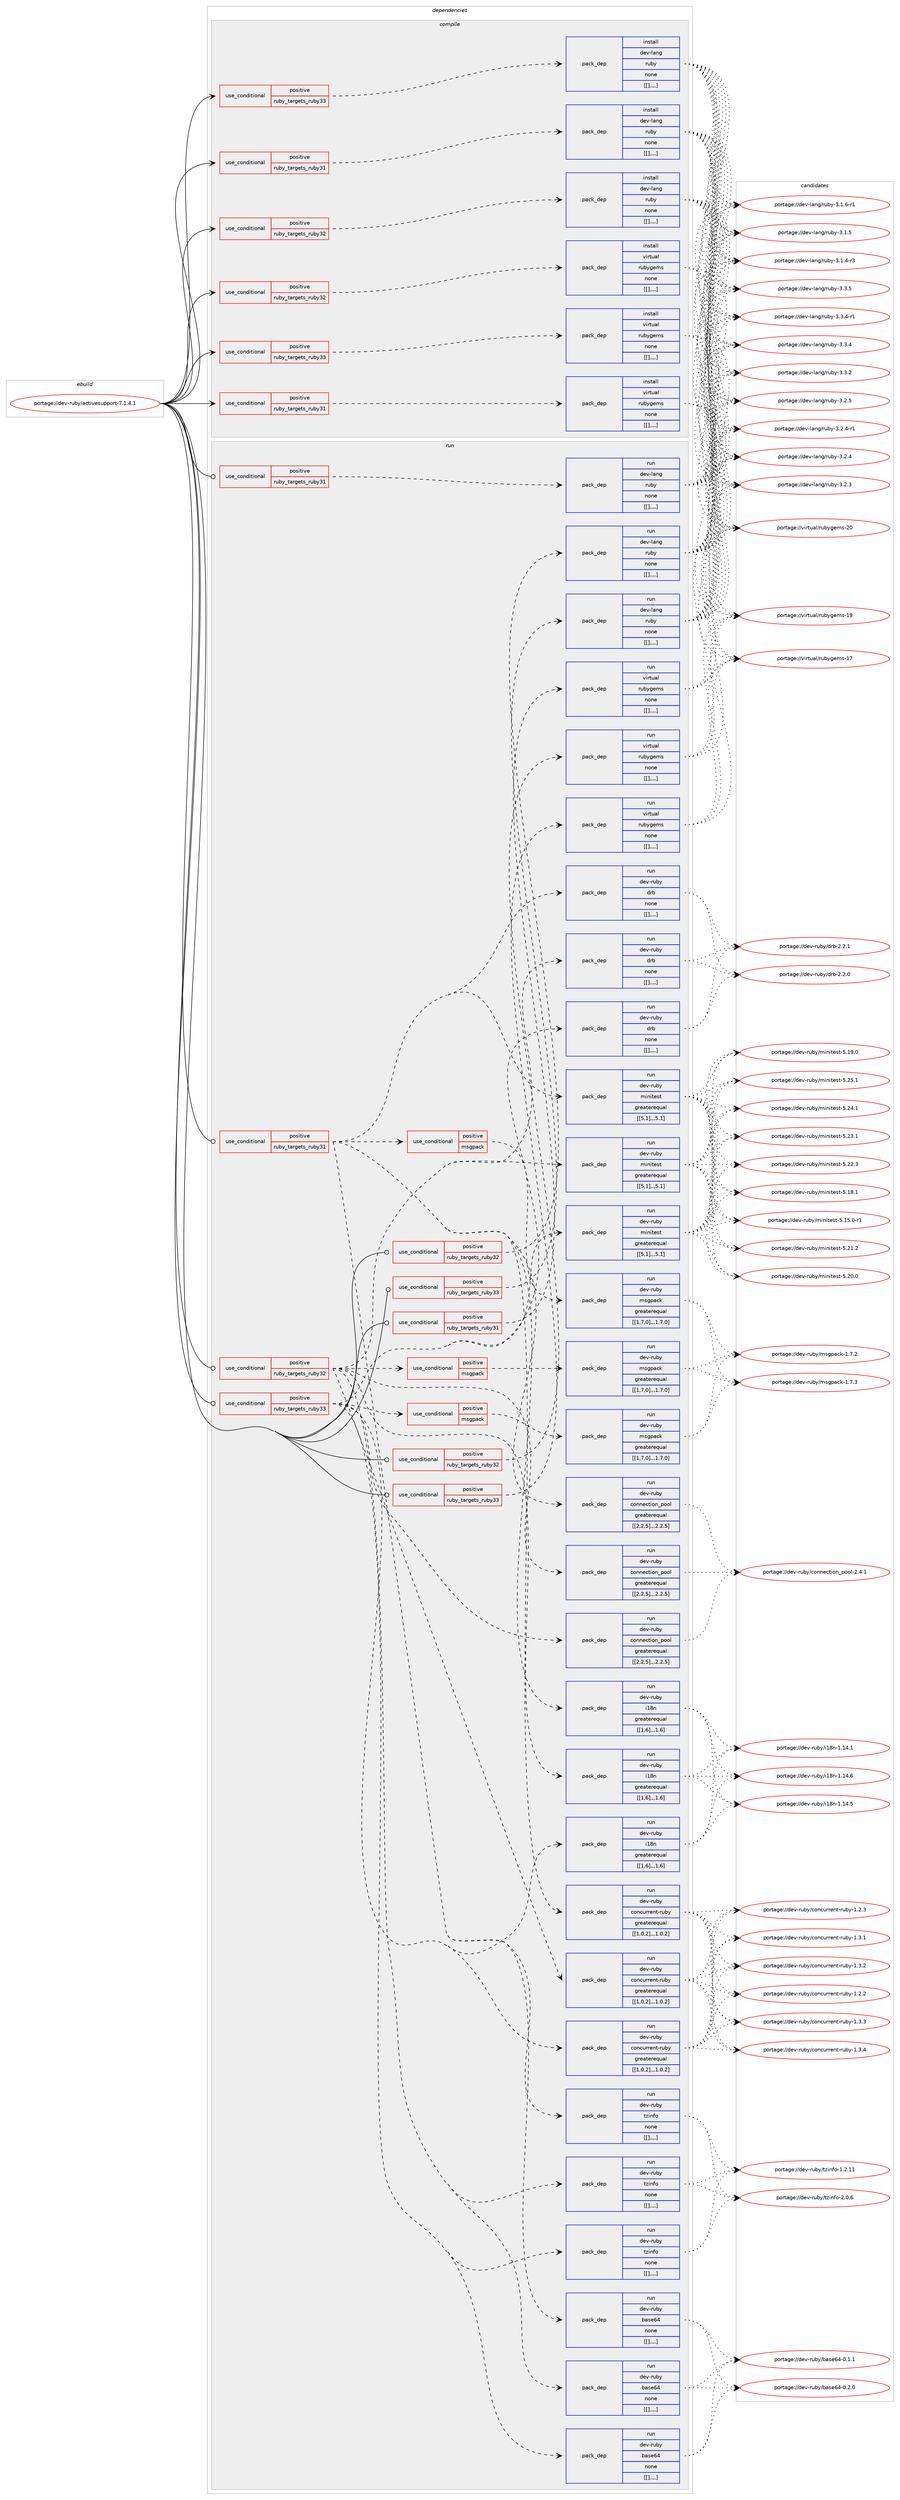 digraph prolog {

# *************
# Graph options
# *************

newrank=true;
concentrate=true;
compound=true;
graph [rankdir=LR,fontname=Helvetica,fontsize=10,ranksep=1.5];#, ranksep=2.5, nodesep=0.2];
edge  [arrowhead=vee];
node  [fontname=Helvetica,fontsize=10];

# **********
# The ebuild
# **********

subgraph cluster_leftcol {
color=gray;
label=<<i>ebuild</i>>;
id [label="portage://dev-ruby/activesupport-7.1.4.1", color=red, width=4, href="../dev-ruby/activesupport-7.1.4.1.svg"];
}

# ****************
# The dependencies
# ****************

subgraph cluster_midcol {
color=gray;
label=<<i>dependencies</i>>;
subgraph cluster_compile {
fillcolor="#eeeeee";
style=filled;
label=<<i>compile</i>>;
subgraph cond47562 {
dependency184792 [label=<<TABLE BORDER="0" CELLBORDER="1" CELLSPACING="0" CELLPADDING="4"><TR><TD ROWSPAN="3" CELLPADDING="10">use_conditional</TD></TR><TR><TD>positive</TD></TR><TR><TD>ruby_targets_ruby31</TD></TR></TABLE>>, shape=none, color=red];
subgraph pack135878 {
dependency184854 [label=<<TABLE BORDER="0" CELLBORDER="1" CELLSPACING="0" CELLPADDING="4" WIDTH="220"><TR><TD ROWSPAN="6" CELLPADDING="30">pack_dep</TD></TR><TR><TD WIDTH="110">install</TD></TR><TR><TD>dev-lang</TD></TR><TR><TD>ruby</TD></TR><TR><TD>none</TD></TR><TR><TD>[[],,,,]</TD></TR></TABLE>>, shape=none, color=blue];
}
dependency184792:e -> dependency184854:w [weight=20,style="dashed",arrowhead="vee"];
}
id:e -> dependency184792:w [weight=20,style="solid",arrowhead="vee"];
subgraph cond47614 {
dependency184914 [label=<<TABLE BORDER="0" CELLBORDER="1" CELLSPACING="0" CELLPADDING="4"><TR><TD ROWSPAN="3" CELLPADDING="10">use_conditional</TD></TR><TR><TD>positive</TD></TR><TR><TD>ruby_targets_ruby31</TD></TR></TABLE>>, shape=none, color=red];
subgraph pack135938 {
dependency184917 [label=<<TABLE BORDER="0" CELLBORDER="1" CELLSPACING="0" CELLPADDING="4" WIDTH="220"><TR><TD ROWSPAN="6" CELLPADDING="30">pack_dep</TD></TR><TR><TD WIDTH="110">install</TD></TR><TR><TD>virtual</TD></TR><TR><TD>rubygems</TD></TR><TR><TD>none</TD></TR><TR><TD>[[],,,,]</TD></TR></TABLE>>, shape=none, color=blue];
}
dependency184914:e -> dependency184917:w [weight=20,style="dashed",arrowhead="vee"];
}
id:e -> dependency184914:w [weight=20,style="solid",arrowhead="vee"];
subgraph cond47640 {
dependency184986 [label=<<TABLE BORDER="0" CELLBORDER="1" CELLSPACING="0" CELLPADDING="4"><TR><TD ROWSPAN="3" CELLPADDING="10">use_conditional</TD></TR><TR><TD>positive</TD></TR><TR><TD>ruby_targets_ruby32</TD></TR></TABLE>>, shape=none, color=red];
subgraph pack135996 {
dependency185021 [label=<<TABLE BORDER="0" CELLBORDER="1" CELLSPACING="0" CELLPADDING="4" WIDTH="220"><TR><TD ROWSPAN="6" CELLPADDING="30">pack_dep</TD></TR><TR><TD WIDTH="110">install</TD></TR><TR><TD>dev-lang</TD></TR><TR><TD>ruby</TD></TR><TR><TD>none</TD></TR><TR><TD>[[],,,,]</TD></TR></TABLE>>, shape=none, color=blue];
}
dependency184986:e -> dependency185021:w [weight=20,style="dashed",arrowhead="vee"];
}
id:e -> dependency184986:w [weight=20,style="solid",arrowhead="vee"];
subgraph cond47667 {
dependency185028 [label=<<TABLE BORDER="0" CELLBORDER="1" CELLSPACING="0" CELLPADDING="4"><TR><TD ROWSPAN="3" CELLPADDING="10">use_conditional</TD></TR><TR><TD>positive</TD></TR><TR><TD>ruby_targets_ruby32</TD></TR></TABLE>>, shape=none, color=red];
subgraph pack136029 {
dependency185094 [label=<<TABLE BORDER="0" CELLBORDER="1" CELLSPACING="0" CELLPADDING="4" WIDTH="220"><TR><TD ROWSPAN="6" CELLPADDING="30">pack_dep</TD></TR><TR><TD WIDTH="110">install</TD></TR><TR><TD>virtual</TD></TR><TR><TD>rubygems</TD></TR><TR><TD>none</TD></TR><TR><TD>[[],,,,]</TD></TR></TABLE>>, shape=none, color=blue];
}
dependency185028:e -> dependency185094:w [weight=20,style="dashed",arrowhead="vee"];
}
id:e -> dependency185028:w [weight=20,style="solid",arrowhead="vee"];
subgraph cond47707 {
dependency185187 [label=<<TABLE BORDER="0" CELLBORDER="1" CELLSPACING="0" CELLPADDING="4"><TR><TD ROWSPAN="3" CELLPADDING="10">use_conditional</TD></TR><TR><TD>positive</TD></TR><TR><TD>ruby_targets_ruby33</TD></TR></TABLE>>, shape=none, color=red];
subgraph pack136113 {
dependency185242 [label=<<TABLE BORDER="0" CELLBORDER="1" CELLSPACING="0" CELLPADDING="4" WIDTH="220"><TR><TD ROWSPAN="6" CELLPADDING="30">pack_dep</TD></TR><TR><TD WIDTH="110">install</TD></TR><TR><TD>dev-lang</TD></TR><TR><TD>ruby</TD></TR><TR><TD>none</TD></TR><TR><TD>[[],,,,]</TD></TR></TABLE>>, shape=none, color=blue];
}
dependency185187:e -> dependency185242:w [weight=20,style="dashed",arrowhead="vee"];
}
id:e -> dependency185187:w [weight=20,style="solid",arrowhead="vee"];
subgraph cond47780 {
dependency185323 [label=<<TABLE BORDER="0" CELLBORDER="1" CELLSPACING="0" CELLPADDING="4"><TR><TD ROWSPAN="3" CELLPADDING="10">use_conditional</TD></TR><TR><TD>positive</TD></TR><TR><TD>ruby_targets_ruby33</TD></TR></TABLE>>, shape=none, color=red];
subgraph pack136175 {
dependency185347 [label=<<TABLE BORDER="0" CELLBORDER="1" CELLSPACING="0" CELLPADDING="4" WIDTH="220"><TR><TD ROWSPAN="6" CELLPADDING="30">pack_dep</TD></TR><TR><TD WIDTH="110">install</TD></TR><TR><TD>virtual</TD></TR><TR><TD>rubygems</TD></TR><TR><TD>none</TD></TR><TR><TD>[[],,,,]</TD></TR></TABLE>>, shape=none, color=blue];
}
dependency185323:e -> dependency185347:w [weight=20,style="dashed",arrowhead="vee"];
}
id:e -> dependency185323:w [weight=20,style="solid",arrowhead="vee"];
}
subgraph cluster_compileandrun {
fillcolor="#eeeeee";
style=filled;
label=<<i>compile and run</i>>;
}
subgraph cluster_run {
fillcolor="#eeeeee";
style=filled;
label=<<i>run</i>>;
subgraph cond47809 {
dependency185379 [label=<<TABLE BORDER="0" CELLBORDER="1" CELLSPACING="0" CELLPADDING="4"><TR><TD ROWSPAN="3" CELLPADDING="10">use_conditional</TD></TR><TR><TD>positive</TD></TR><TR><TD>ruby_targets_ruby31</TD></TR></TABLE>>, shape=none, color=red];
subgraph pack136231 {
dependency185400 [label=<<TABLE BORDER="0" CELLBORDER="1" CELLSPACING="0" CELLPADDING="4" WIDTH="220"><TR><TD ROWSPAN="6" CELLPADDING="30">pack_dep</TD></TR><TR><TD WIDTH="110">run</TD></TR><TR><TD>dev-lang</TD></TR><TR><TD>ruby</TD></TR><TR><TD>none</TD></TR><TR><TD>[[],,,,]</TD></TR></TABLE>>, shape=none, color=blue];
}
dependency185379:e -> dependency185400:w [weight=20,style="dashed",arrowhead="vee"];
}
id:e -> dependency185379:w [weight=20,style="solid",arrowhead="odot"];
subgraph cond47818 {
dependency185471 [label=<<TABLE BORDER="0" CELLBORDER="1" CELLSPACING="0" CELLPADDING="4"><TR><TD ROWSPAN="3" CELLPADDING="10">use_conditional</TD></TR><TR><TD>positive</TD></TR><TR><TD>ruby_targets_ruby31</TD></TR></TABLE>>, shape=none, color=red];
subgraph pack136294 {
dependency185517 [label=<<TABLE BORDER="0" CELLBORDER="1" CELLSPACING="0" CELLPADDING="4" WIDTH="220"><TR><TD ROWSPAN="6" CELLPADDING="30">pack_dep</TD></TR><TR><TD WIDTH="110">run</TD></TR><TR><TD>dev-ruby</TD></TR><TR><TD>base64</TD></TR><TR><TD>none</TD></TR><TR><TD>[[],,,,]</TD></TR></TABLE>>, shape=none, color=blue];
}
dependency185471:e -> dependency185517:w [weight=20,style="dashed",arrowhead="vee"];
subgraph pack136306 {
dependency185525 [label=<<TABLE BORDER="0" CELLBORDER="1" CELLSPACING="0" CELLPADDING="4" WIDTH="220"><TR><TD ROWSPAN="6" CELLPADDING="30">pack_dep</TD></TR><TR><TD WIDTH="110">run</TD></TR><TR><TD>dev-ruby</TD></TR><TR><TD>concurrent-ruby</TD></TR><TR><TD>greaterequal</TD></TR><TR><TD>[[1,0,2],,,1.0.2]</TD></TR></TABLE>>, shape=none, color=blue];
}
dependency185471:e -> dependency185525:w [weight=20,style="dashed",arrowhead="vee"];
subgraph pack136321 {
dependency185554 [label=<<TABLE BORDER="0" CELLBORDER="1" CELLSPACING="0" CELLPADDING="4" WIDTH="220"><TR><TD ROWSPAN="6" CELLPADDING="30">pack_dep</TD></TR><TR><TD WIDTH="110">run</TD></TR><TR><TD>dev-ruby</TD></TR><TR><TD>connection_pool</TD></TR><TR><TD>greaterequal</TD></TR><TR><TD>[[2,2,5],,,2.2.5]</TD></TR></TABLE>>, shape=none, color=blue];
}
dependency185471:e -> dependency185554:w [weight=20,style="dashed",arrowhead="vee"];
subgraph pack136356 {
dependency185671 [label=<<TABLE BORDER="0" CELLBORDER="1" CELLSPACING="0" CELLPADDING="4" WIDTH="220"><TR><TD ROWSPAN="6" CELLPADDING="30">pack_dep</TD></TR><TR><TD WIDTH="110">run</TD></TR><TR><TD>dev-ruby</TD></TR><TR><TD>drb</TD></TR><TR><TD>none</TD></TR><TR><TD>[[],,,,]</TD></TR></TABLE>>, shape=none, color=blue];
}
dependency185471:e -> dependency185671:w [weight=20,style="dashed",arrowhead="vee"];
subgraph pack136398 {
dependency185704 [label=<<TABLE BORDER="0" CELLBORDER="1" CELLSPACING="0" CELLPADDING="4" WIDTH="220"><TR><TD ROWSPAN="6" CELLPADDING="30">pack_dep</TD></TR><TR><TD WIDTH="110">run</TD></TR><TR><TD>dev-ruby</TD></TR><TR><TD>i18n</TD></TR><TR><TD>greaterequal</TD></TR><TR><TD>[[1,6],,,1.6]</TD></TR></TABLE>>, shape=none, color=blue];
}
dependency185471:e -> dependency185704:w [weight=20,style="dashed",arrowhead="vee"];
subgraph pack136416 {
dependency185706 [label=<<TABLE BORDER="0" CELLBORDER="1" CELLSPACING="0" CELLPADDING="4" WIDTH="220"><TR><TD ROWSPAN="6" CELLPADDING="30">pack_dep</TD></TR><TR><TD WIDTH="110">run</TD></TR><TR><TD>dev-ruby</TD></TR><TR><TD>minitest</TD></TR><TR><TD>greaterequal</TD></TR><TR><TD>[[5,1],,,5.1]</TD></TR></TABLE>>, shape=none, color=blue];
}
dependency185471:e -> dependency185706:w [weight=20,style="dashed",arrowhead="vee"];
subgraph pack136495 {
dependency185859 [label=<<TABLE BORDER="0" CELLBORDER="1" CELLSPACING="0" CELLPADDING="4" WIDTH="220"><TR><TD ROWSPAN="6" CELLPADDING="30">pack_dep</TD></TR><TR><TD WIDTH="110">run</TD></TR><TR><TD>dev-ruby</TD></TR><TR><TD>tzinfo</TD></TR><TR><TD>none</TD></TR><TR><TD>[[],,,,]</TD></TR></TABLE>>, shape=none, color=blue];
}
dependency185471:e -> dependency185859:w [weight=20,style="dashed",arrowhead="vee"];
subgraph cond47987 {
dependency185880 [label=<<TABLE BORDER="0" CELLBORDER="1" CELLSPACING="0" CELLPADDING="4"><TR><TD ROWSPAN="3" CELLPADDING="10">use_conditional</TD></TR><TR><TD>positive</TD></TR><TR><TD>msgpack</TD></TR></TABLE>>, shape=none, color=red];
subgraph pack136539 {
dependency185926 [label=<<TABLE BORDER="0" CELLBORDER="1" CELLSPACING="0" CELLPADDING="4" WIDTH="220"><TR><TD ROWSPAN="6" CELLPADDING="30">pack_dep</TD></TR><TR><TD WIDTH="110">run</TD></TR><TR><TD>dev-ruby</TD></TR><TR><TD>msgpack</TD></TR><TR><TD>greaterequal</TD></TR><TR><TD>[[1,7,0],,,1.7.0]</TD></TR></TABLE>>, shape=none, color=blue];
}
dependency185880:e -> dependency185926:w [weight=20,style="dashed",arrowhead="vee"];
}
dependency185471:e -> dependency185880:w [weight=20,style="dashed",arrowhead="vee"];
}
id:e -> dependency185471:w [weight=20,style="solid",arrowhead="odot"];
subgraph cond48015 {
dependency186002 [label=<<TABLE BORDER="0" CELLBORDER="1" CELLSPACING="0" CELLPADDING="4"><TR><TD ROWSPAN="3" CELLPADDING="10">use_conditional</TD></TR><TR><TD>positive</TD></TR><TR><TD>ruby_targets_ruby31</TD></TR></TABLE>>, shape=none, color=red];
subgraph pack136653 {
dependency186105 [label=<<TABLE BORDER="0" CELLBORDER="1" CELLSPACING="0" CELLPADDING="4" WIDTH="220"><TR><TD ROWSPAN="6" CELLPADDING="30">pack_dep</TD></TR><TR><TD WIDTH="110">run</TD></TR><TR><TD>virtual</TD></TR><TR><TD>rubygems</TD></TR><TR><TD>none</TD></TR><TR><TD>[[],,,,]</TD></TR></TABLE>>, shape=none, color=blue];
}
dependency186002:e -> dependency186105:w [weight=20,style="dashed",arrowhead="vee"];
}
id:e -> dependency186002:w [weight=20,style="solid",arrowhead="odot"];
subgraph cond48086 {
dependency186206 [label=<<TABLE BORDER="0" CELLBORDER="1" CELLSPACING="0" CELLPADDING="4"><TR><TD ROWSPAN="3" CELLPADDING="10">use_conditional</TD></TR><TR><TD>positive</TD></TR><TR><TD>ruby_targets_ruby32</TD></TR></TABLE>>, shape=none, color=red];
subgraph pack136760 {
dependency186276 [label=<<TABLE BORDER="0" CELLBORDER="1" CELLSPACING="0" CELLPADDING="4" WIDTH="220"><TR><TD ROWSPAN="6" CELLPADDING="30">pack_dep</TD></TR><TR><TD WIDTH="110">run</TD></TR><TR><TD>dev-lang</TD></TR><TR><TD>ruby</TD></TR><TR><TD>none</TD></TR><TR><TD>[[],,,,]</TD></TR></TABLE>>, shape=none, color=blue];
}
dependency186206:e -> dependency186276:w [weight=20,style="dashed",arrowhead="vee"];
}
id:e -> dependency186206:w [weight=20,style="solid",arrowhead="odot"];
subgraph cond48145 {
dependency186340 [label=<<TABLE BORDER="0" CELLBORDER="1" CELLSPACING="0" CELLPADDING="4"><TR><TD ROWSPAN="3" CELLPADDING="10">use_conditional</TD></TR><TR><TD>positive</TD></TR><TR><TD>ruby_targets_ruby32</TD></TR></TABLE>>, shape=none, color=red];
subgraph pack136811 {
dependency186345 [label=<<TABLE BORDER="0" CELLBORDER="1" CELLSPACING="0" CELLPADDING="4" WIDTH="220"><TR><TD ROWSPAN="6" CELLPADDING="30">pack_dep</TD></TR><TR><TD WIDTH="110">run</TD></TR><TR><TD>dev-ruby</TD></TR><TR><TD>base64</TD></TR><TR><TD>none</TD></TR><TR><TD>[[],,,,]</TD></TR></TABLE>>, shape=none, color=blue];
}
dependency186340:e -> dependency186345:w [weight=20,style="dashed",arrowhead="vee"];
subgraph pack136815 {
dependency186363 [label=<<TABLE BORDER="0" CELLBORDER="1" CELLSPACING="0" CELLPADDING="4" WIDTH="220"><TR><TD ROWSPAN="6" CELLPADDING="30">pack_dep</TD></TR><TR><TD WIDTH="110">run</TD></TR><TR><TD>dev-ruby</TD></TR><TR><TD>concurrent-ruby</TD></TR><TR><TD>greaterequal</TD></TR><TR><TD>[[1,0,2],,,1.0.2]</TD></TR></TABLE>>, shape=none, color=blue];
}
dependency186340:e -> dependency186363:w [weight=20,style="dashed",arrowhead="vee"];
subgraph pack136846 {
dependency186395 [label=<<TABLE BORDER="0" CELLBORDER="1" CELLSPACING="0" CELLPADDING="4" WIDTH="220"><TR><TD ROWSPAN="6" CELLPADDING="30">pack_dep</TD></TR><TR><TD WIDTH="110">run</TD></TR><TR><TD>dev-ruby</TD></TR><TR><TD>connection_pool</TD></TR><TR><TD>greaterequal</TD></TR><TR><TD>[[2,2,5],,,2.2.5]</TD></TR></TABLE>>, shape=none, color=blue];
}
dependency186340:e -> dependency186395:w [weight=20,style="dashed",arrowhead="vee"];
subgraph pack136847 {
dependency186422 [label=<<TABLE BORDER="0" CELLBORDER="1" CELLSPACING="0" CELLPADDING="4" WIDTH="220"><TR><TD ROWSPAN="6" CELLPADDING="30">pack_dep</TD></TR><TR><TD WIDTH="110">run</TD></TR><TR><TD>dev-ruby</TD></TR><TR><TD>drb</TD></TR><TR><TD>none</TD></TR><TR><TD>[[],,,,]</TD></TR></TABLE>>, shape=none, color=blue];
}
dependency186340:e -> dependency186422:w [weight=20,style="dashed",arrowhead="vee"];
subgraph pack136870 {
dependency186449 [label=<<TABLE BORDER="0" CELLBORDER="1" CELLSPACING="0" CELLPADDING="4" WIDTH="220"><TR><TD ROWSPAN="6" CELLPADDING="30">pack_dep</TD></TR><TR><TD WIDTH="110">run</TD></TR><TR><TD>dev-ruby</TD></TR><TR><TD>i18n</TD></TR><TR><TD>greaterequal</TD></TR><TR><TD>[[1,6],,,1.6]</TD></TR></TABLE>>, shape=none, color=blue];
}
dependency186340:e -> dependency186449:w [weight=20,style="dashed",arrowhead="vee"];
subgraph pack136884 {
dependency186507 [label=<<TABLE BORDER="0" CELLBORDER="1" CELLSPACING="0" CELLPADDING="4" WIDTH="220"><TR><TD ROWSPAN="6" CELLPADDING="30">pack_dep</TD></TR><TR><TD WIDTH="110">run</TD></TR><TR><TD>dev-ruby</TD></TR><TR><TD>minitest</TD></TR><TR><TD>greaterequal</TD></TR><TR><TD>[[5,1],,,5.1]</TD></TR></TABLE>>, shape=none, color=blue];
}
dependency186340:e -> dependency186507:w [weight=20,style="dashed",arrowhead="vee"];
subgraph pack136961 {
dependency186621 [label=<<TABLE BORDER="0" CELLBORDER="1" CELLSPACING="0" CELLPADDING="4" WIDTH="220"><TR><TD ROWSPAN="6" CELLPADDING="30">pack_dep</TD></TR><TR><TD WIDTH="110">run</TD></TR><TR><TD>dev-ruby</TD></TR><TR><TD>tzinfo</TD></TR><TR><TD>none</TD></TR><TR><TD>[[],,,,]</TD></TR></TABLE>>, shape=none, color=blue];
}
dependency186340:e -> dependency186621:w [weight=20,style="dashed",arrowhead="vee"];
subgraph cond48272 {
dependency186639 [label=<<TABLE BORDER="0" CELLBORDER="1" CELLSPACING="0" CELLPADDING="4"><TR><TD ROWSPAN="3" CELLPADDING="10">use_conditional</TD></TR><TR><TD>positive</TD></TR><TR><TD>msgpack</TD></TR></TABLE>>, shape=none, color=red];
subgraph pack136988 {
dependency186655 [label=<<TABLE BORDER="0" CELLBORDER="1" CELLSPACING="0" CELLPADDING="4" WIDTH="220"><TR><TD ROWSPAN="6" CELLPADDING="30">pack_dep</TD></TR><TR><TD WIDTH="110">run</TD></TR><TR><TD>dev-ruby</TD></TR><TR><TD>msgpack</TD></TR><TR><TD>greaterequal</TD></TR><TR><TD>[[1,7,0],,,1.7.0]</TD></TR></TABLE>>, shape=none, color=blue];
}
dependency186639:e -> dependency186655:w [weight=20,style="dashed",arrowhead="vee"];
}
dependency186340:e -> dependency186639:w [weight=20,style="dashed",arrowhead="vee"];
}
id:e -> dependency186340:w [weight=20,style="solid",arrowhead="odot"];
subgraph cond48285 {
dependency186743 [label=<<TABLE BORDER="0" CELLBORDER="1" CELLSPACING="0" CELLPADDING="4"><TR><TD ROWSPAN="3" CELLPADDING="10">use_conditional</TD></TR><TR><TD>positive</TD></TR><TR><TD>ruby_targets_ruby32</TD></TR></TABLE>>, shape=none, color=red];
subgraph pack137078 {
dependency186806 [label=<<TABLE BORDER="0" CELLBORDER="1" CELLSPACING="0" CELLPADDING="4" WIDTH="220"><TR><TD ROWSPAN="6" CELLPADDING="30">pack_dep</TD></TR><TR><TD WIDTH="110">run</TD></TR><TR><TD>virtual</TD></TR><TR><TD>rubygems</TD></TR><TR><TD>none</TD></TR><TR><TD>[[],,,,]</TD></TR></TABLE>>, shape=none, color=blue];
}
dependency186743:e -> dependency186806:w [weight=20,style="dashed",arrowhead="vee"];
}
id:e -> dependency186743:w [weight=20,style="solid",arrowhead="odot"];
subgraph cond48369 {
dependency186844 [label=<<TABLE BORDER="0" CELLBORDER="1" CELLSPACING="0" CELLPADDING="4"><TR><TD ROWSPAN="3" CELLPADDING="10">use_conditional</TD></TR><TR><TD>positive</TD></TR><TR><TD>ruby_targets_ruby33</TD></TR></TABLE>>, shape=none, color=red];
subgraph pack137116 {
dependency186861 [label=<<TABLE BORDER="0" CELLBORDER="1" CELLSPACING="0" CELLPADDING="4" WIDTH="220"><TR><TD ROWSPAN="6" CELLPADDING="30">pack_dep</TD></TR><TR><TD WIDTH="110">run</TD></TR><TR><TD>dev-lang</TD></TR><TR><TD>ruby</TD></TR><TR><TD>none</TD></TR><TR><TD>[[],,,,]</TD></TR></TABLE>>, shape=none, color=blue];
}
dependency186844:e -> dependency186861:w [weight=20,style="dashed",arrowhead="vee"];
}
id:e -> dependency186844:w [weight=20,style="solid",arrowhead="odot"];
subgraph cond48393 {
dependency186923 [label=<<TABLE BORDER="0" CELLBORDER="1" CELLSPACING="0" CELLPADDING="4"><TR><TD ROWSPAN="3" CELLPADDING="10">use_conditional</TD></TR><TR><TD>positive</TD></TR><TR><TD>ruby_targets_ruby33</TD></TR></TABLE>>, shape=none, color=red];
subgraph pack137174 {
dependency187010 [label=<<TABLE BORDER="0" CELLBORDER="1" CELLSPACING="0" CELLPADDING="4" WIDTH="220"><TR><TD ROWSPAN="6" CELLPADDING="30">pack_dep</TD></TR><TR><TD WIDTH="110">run</TD></TR><TR><TD>dev-ruby</TD></TR><TR><TD>base64</TD></TR><TR><TD>none</TD></TR><TR><TD>[[],,,,]</TD></TR></TABLE>>, shape=none, color=blue];
}
dependency186923:e -> dependency187010:w [weight=20,style="dashed",arrowhead="vee"];
subgraph pack137198 {
dependency187027 [label=<<TABLE BORDER="0" CELLBORDER="1" CELLSPACING="0" CELLPADDING="4" WIDTH="220"><TR><TD ROWSPAN="6" CELLPADDING="30">pack_dep</TD></TR><TR><TD WIDTH="110">run</TD></TR><TR><TD>dev-ruby</TD></TR><TR><TD>concurrent-ruby</TD></TR><TR><TD>greaterequal</TD></TR><TR><TD>[[1,0,2],,,1.0.2]</TD></TR></TABLE>>, shape=none, color=blue];
}
dependency186923:e -> dependency187027:w [weight=20,style="dashed",arrowhead="vee"];
subgraph pack137208 {
dependency187090 [label=<<TABLE BORDER="0" CELLBORDER="1" CELLSPACING="0" CELLPADDING="4" WIDTH="220"><TR><TD ROWSPAN="6" CELLPADDING="30">pack_dep</TD></TR><TR><TD WIDTH="110">run</TD></TR><TR><TD>dev-ruby</TD></TR><TR><TD>connection_pool</TD></TR><TR><TD>greaterequal</TD></TR><TR><TD>[[2,2,5],,,2.2.5]</TD></TR></TABLE>>, shape=none, color=blue];
}
dependency186923:e -> dependency187090:w [weight=20,style="dashed",arrowhead="vee"];
subgraph pack137246 {
dependency187132 [label=<<TABLE BORDER="0" CELLBORDER="1" CELLSPACING="0" CELLPADDING="4" WIDTH="220"><TR><TD ROWSPAN="6" CELLPADDING="30">pack_dep</TD></TR><TR><TD WIDTH="110">run</TD></TR><TR><TD>dev-ruby</TD></TR><TR><TD>drb</TD></TR><TR><TD>none</TD></TR><TR><TD>[[],,,,]</TD></TR></TABLE>>, shape=none, color=blue];
}
dependency186923:e -> dependency187132:w [weight=20,style="dashed",arrowhead="vee"];
subgraph pack137265 {
dependency187151 [label=<<TABLE BORDER="0" CELLBORDER="1" CELLSPACING="0" CELLPADDING="4" WIDTH="220"><TR><TD ROWSPAN="6" CELLPADDING="30">pack_dep</TD></TR><TR><TD WIDTH="110">run</TD></TR><TR><TD>dev-ruby</TD></TR><TR><TD>i18n</TD></TR><TR><TD>greaterequal</TD></TR><TR><TD>[[1,6],,,1.6]</TD></TR></TABLE>>, shape=none, color=blue];
}
dependency186923:e -> dependency187151:w [weight=20,style="dashed",arrowhead="vee"];
subgraph pack137287 {
dependency187168 [label=<<TABLE BORDER="0" CELLBORDER="1" CELLSPACING="0" CELLPADDING="4" WIDTH="220"><TR><TD ROWSPAN="6" CELLPADDING="30">pack_dep</TD></TR><TR><TD WIDTH="110">run</TD></TR><TR><TD>dev-ruby</TD></TR><TR><TD>minitest</TD></TR><TR><TD>greaterequal</TD></TR><TR><TD>[[5,1],,,5.1]</TD></TR></TABLE>>, shape=none, color=blue];
}
dependency186923:e -> dependency187168:w [weight=20,style="dashed",arrowhead="vee"];
subgraph pack137300 {
dependency187190 [label=<<TABLE BORDER="0" CELLBORDER="1" CELLSPACING="0" CELLPADDING="4" WIDTH="220"><TR><TD ROWSPAN="6" CELLPADDING="30">pack_dep</TD></TR><TR><TD WIDTH="110">run</TD></TR><TR><TD>dev-ruby</TD></TR><TR><TD>tzinfo</TD></TR><TR><TD>none</TD></TR><TR><TD>[[],,,,]</TD></TR></TABLE>>, shape=none, color=blue];
}
dependency186923:e -> dependency187190:w [weight=20,style="dashed",arrowhead="vee"];
subgraph cond48520 {
dependency187245 [label=<<TABLE BORDER="0" CELLBORDER="1" CELLSPACING="0" CELLPADDING="4"><TR><TD ROWSPAN="3" CELLPADDING="10">use_conditional</TD></TR><TR><TD>positive</TD></TR><TR><TD>msgpack</TD></TR></TABLE>>, shape=none, color=red];
subgraph pack137351 {
dependency187396 [label=<<TABLE BORDER="0" CELLBORDER="1" CELLSPACING="0" CELLPADDING="4" WIDTH="220"><TR><TD ROWSPAN="6" CELLPADDING="30">pack_dep</TD></TR><TR><TD WIDTH="110">run</TD></TR><TR><TD>dev-ruby</TD></TR><TR><TD>msgpack</TD></TR><TR><TD>greaterequal</TD></TR><TR><TD>[[1,7,0],,,1.7.0]</TD></TR></TABLE>>, shape=none, color=blue];
}
dependency187245:e -> dependency187396:w [weight=20,style="dashed",arrowhead="vee"];
}
dependency186923:e -> dependency187245:w [weight=20,style="dashed",arrowhead="vee"];
}
id:e -> dependency186923:w [weight=20,style="solid",arrowhead="odot"];
subgraph cond48613 {
dependency187401 [label=<<TABLE BORDER="0" CELLBORDER="1" CELLSPACING="0" CELLPADDING="4"><TR><TD ROWSPAN="3" CELLPADDING="10">use_conditional</TD></TR><TR><TD>positive</TD></TR><TR><TD>ruby_targets_ruby33</TD></TR></TABLE>>, shape=none, color=red];
subgraph pack137429 {
dependency187423 [label=<<TABLE BORDER="0" CELLBORDER="1" CELLSPACING="0" CELLPADDING="4" WIDTH="220"><TR><TD ROWSPAN="6" CELLPADDING="30">pack_dep</TD></TR><TR><TD WIDTH="110">run</TD></TR><TR><TD>virtual</TD></TR><TR><TD>rubygems</TD></TR><TR><TD>none</TD></TR><TR><TD>[[],,,,]</TD></TR></TABLE>>, shape=none, color=blue];
}
dependency187401:e -> dependency187423:w [weight=20,style="dashed",arrowhead="vee"];
}
id:e -> dependency187401:w [weight=20,style="solid",arrowhead="odot"];
}
}

# **************
# The candidates
# **************

subgraph cluster_choices {
rank=same;
color=gray;
label=<<i>candidates</i>>;

subgraph choice136931 {
color=black;
nodesep=1;
choice10010111845108971101034711411798121455146514653 [label="portage://dev-lang/ruby-3.3.5", color=red, width=4,href="../dev-lang/ruby-3.3.5.svg"];
choice100101118451089711010347114117981214551465146524511449 [label="portage://dev-lang/ruby-3.3.4-r1", color=red, width=4,href="../dev-lang/ruby-3.3.4-r1.svg"];
choice10010111845108971101034711411798121455146514652 [label="portage://dev-lang/ruby-3.3.4", color=red, width=4,href="../dev-lang/ruby-3.3.4.svg"];
choice10010111845108971101034711411798121455146514650 [label="portage://dev-lang/ruby-3.3.2", color=red, width=4,href="../dev-lang/ruby-3.3.2.svg"];
choice10010111845108971101034711411798121455146504653 [label="portage://dev-lang/ruby-3.2.5", color=red, width=4,href="../dev-lang/ruby-3.2.5.svg"];
choice100101118451089711010347114117981214551465046524511449 [label="portage://dev-lang/ruby-3.2.4-r1", color=red, width=4,href="../dev-lang/ruby-3.2.4-r1.svg"];
choice10010111845108971101034711411798121455146504652 [label="portage://dev-lang/ruby-3.2.4", color=red, width=4,href="../dev-lang/ruby-3.2.4.svg"];
choice10010111845108971101034711411798121455146504651 [label="portage://dev-lang/ruby-3.2.3", color=red, width=4,href="../dev-lang/ruby-3.2.3.svg"];
choice100101118451089711010347114117981214551464946544511449 [label="portage://dev-lang/ruby-3.1.6-r1", color=red, width=4,href="../dev-lang/ruby-3.1.6-r1.svg"];
choice10010111845108971101034711411798121455146494653 [label="portage://dev-lang/ruby-3.1.5", color=red, width=4,href="../dev-lang/ruby-3.1.5.svg"];
choice100101118451089711010347114117981214551464946524511451 [label="portage://dev-lang/ruby-3.1.4-r3", color=red, width=4,href="../dev-lang/ruby-3.1.4-r3.svg"];
dependency184854:e -> choice10010111845108971101034711411798121455146514653:w [style=dotted,weight="100"];
dependency184854:e -> choice100101118451089711010347114117981214551465146524511449:w [style=dotted,weight="100"];
dependency184854:e -> choice10010111845108971101034711411798121455146514652:w [style=dotted,weight="100"];
dependency184854:e -> choice10010111845108971101034711411798121455146514650:w [style=dotted,weight="100"];
dependency184854:e -> choice10010111845108971101034711411798121455146504653:w [style=dotted,weight="100"];
dependency184854:e -> choice100101118451089711010347114117981214551465046524511449:w [style=dotted,weight="100"];
dependency184854:e -> choice10010111845108971101034711411798121455146504652:w [style=dotted,weight="100"];
dependency184854:e -> choice10010111845108971101034711411798121455146504651:w [style=dotted,weight="100"];
dependency184854:e -> choice100101118451089711010347114117981214551464946544511449:w [style=dotted,weight="100"];
dependency184854:e -> choice10010111845108971101034711411798121455146494653:w [style=dotted,weight="100"];
dependency184854:e -> choice100101118451089711010347114117981214551464946524511451:w [style=dotted,weight="100"];
}
subgraph choice136949 {
color=black;
nodesep=1;
choice118105114116117971084711411798121103101109115455048 [label="portage://virtual/rubygems-20", color=red, width=4,href="../virtual/rubygems-20.svg"];
choice118105114116117971084711411798121103101109115454957 [label="portage://virtual/rubygems-19", color=red, width=4,href="../virtual/rubygems-19.svg"];
choice118105114116117971084711411798121103101109115454955 [label="portage://virtual/rubygems-17", color=red, width=4,href="../virtual/rubygems-17.svg"];
dependency184917:e -> choice118105114116117971084711411798121103101109115455048:w [style=dotted,weight="100"];
dependency184917:e -> choice118105114116117971084711411798121103101109115454957:w [style=dotted,weight="100"];
dependency184917:e -> choice118105114116117971084711411798121103101109115454955:w [style=dotted,weight="100"];
}
subgraph choice136953 {
color=black;
nodesep=1;
choice10010111845108971101034711411798121455146514653 [label="portage://dev-lang/ruby-3.3.5", color=red, width=4,href="../dev-lang/ruby-3.3.5.svg"];
choice100101118451089711010347114117981214551465146524511449 [label="portage://dev-lang/ruby-3.3.4-r1", color=red, width=4,href="../dev-lang/ruby-3.3.4-r1.svg"];
choice10010111845108971101034711411798121455146514652 [label="portage://dev-lang/ruby-3.3.4", color=red, width=4,href="../dev-lang/ruby-3.3.4.svg"];
choice10010111845108971101034711411798121455146514650 [label="portage://dev-lang/ruby-3.3.2", color=red, width=4,href="../dev-lang/ruby-3.3.2.svg"];
choice10010111845108971101034711411798121455146504653 [label="portage://dev-lang/ruby-3.2.5", color=red, width=4,href="../dev-lang/ruby-3.2.5.svg"];
choice100101118451089711010347114117981214551465046524511449 [label="portage://dev-lang/ruby-3.2.4-r1", color=red, width=4,href="../dev-lang/ruby-3.2.4-r1.svg"];
choice10010111845108971101034711411798121455146504652 [label="portage://dev-lang/ruby-3.2.4", color=red, width=4,href="../dev-lang/ruby-3.2.4.svg"];
choice10010111845108971101034711411798121455146504651 [label="portage://dev-lang/ruby-3.2.3", color=red, width=4,href="../dev-lang/ruby-3.2.3.svg"];
choice100101118451089711010347114117981214551464946544511449 [label="portage://dev-lang/ruby-3.1.6-r1", color=red, width=4,href="../dev-lang/ruby-3.1.6-r1.svg"];
choice10010111845108971101034711411798121455146494653 [label="portage://dev-lang/ruby-3.1.5", color=red, width=4,href="../dev-lang/ruby-3.1.5.svg"];
choice100101118451089711010347114117981214551464946524511451 [label="portage://dev-lang/ruby-3.1.4-r3", color=red, width=4,href="../dev-lang/ruby-3.1.4-r3.svg"];
dependency185021:e -> choice10010111845108971101034711411798121455146514653:w [style=dotted,weight="100"];
dependency185021:e -> choice100101118451089711010347114117981214551465146524511449:w [style=dotted,weight="100"];
dependency185021:e -> choice10010111845108971101034711411798121455146514652:w [style=dotted,weight="100"];
dependency185021:e -> choice10010111845108971101034711411798121455146514650:w [style=dotted,weight="100"];
dependency185021:e -> choice10010111845108971101034711411798121455146504653:w [style=dotted,weight="100"];
dependency185021:e -> choice100101118451089711010347114117981214551465046524511449:w [style=dotted,weight="100"];
dependency185021:e -> choice10010111845108971101034711411798121455146504652:w [style=dotted,weight="100"];
dependency185021:e -> choice10010111845108971101034711411798121455146504651:w [style=dotted,weight="100"];
dependency185021:e -> choice100101118451089711010347114117981214551464946544511449:w [style=dotted,weight="100"];
dependency185021:e -> choice10010111845108971101034711411798121455146494653:w [style=dotted,weight="100"];
dependency185021:e -> choice100101118451089711010347114117981214551464946524511451:w [style=dotted,weight="100"];
}
subgraph choice136962 {
color=black;
nodesep=1;
choice118105114116117971084711411798121103101109115455048 [label="portage://virtual/rubygems-20", color=red, width=4,href="../virtual/rubygems-20.svg"];
choice118105114116117971084711411798121103101109115454957 [label="portage://virtual/rubygems-19", color=red, width=4,href="../virtual/rubygems-19.svg"];
choice118105114116117971084711411798121103101109115454955 [label="portage://virtual/rubygems-17", color=red, width=4,href="../virtual/rubygems-17.svg"];
dependency185094:e -> choice118105114116117971084711411798121103101109115455048:w [style=dotted,weight="100"];
dependency185094:e -> choice118105114116117971084711411798121103101109115454957:w [style=dotted,weight="100"];
dependency185094:e -> choice118105114116117971084711411798121103101109115454955:w [style=dotted,weight="100"];
}
subgraph choice136966 {
color=black;
nodesep=1;
choice10010111845108971101034711411798121455146514653 [label="portage://dev-lang/ruby-3.3.5", color=red, width=4,href="../dev-lang/ruby-3.3.5.svg"];
choice100101118451089711010347114117981214551465146524511449 [label="portage://dev-lang/ruby-3.3.4-r1", color=red, width=4,href="../dev-lang/ruby-3.3.4-r1.svg"];
choice10010111845108971101034711411798121455146514652 [label="portage://dev-lang/ruby-3.3.4", color=red, width=4,href="../dev-lang/ruby-3.3.4.svg"];
choice10010111845108971101034711411798121455146514650 [label="portage://dev-lang/ruby-3.3.2", color=red, width=4,href="../dev-lang/ruby-3.3.2.svg"];
choice10010111845108971101034711411798121455146504653 [label="portage://dev-lang/ruby-3.2.5", color=red, width=4,href="../dev-lang/ruby-3.2.5.svg"];
choice100101118451089711010347114117981214551465046524511449 [label="portage://dev-lang/ruby-3.2.4-r1", color=red, width=4,href="../dev-lang/ruby-3.2.4-r1.svg"];
choice10010111845108971101034711411798121455146504652 [label="portage://dev-lang/ruby-3.2.4", color=red, width=4,href="../dev-lang/ruby-3.2.4.svg"];
choice10010111845108971101034711411798121455146504651 [label="portage://dev-lang/ruby-3.2.3", color=red, width=4,href="../dev-lang/ruby-3.2.3.svg"];
choice100101118451089711010347114117981214551464946544511449 [label="portage://dev-lang/ruby-3.1.6-r1", color=red, width=4,href="../dev-lang/ruby-3.1.6-r1.svg"];
choice10010111845108971101034711411798121455146494653 [label="portage://dev-lang/ruby-3.1.5", color=red, width=4,href="../dev-lang/ruby-3.1.5.svg"];
choice100101118451089711010347114117981214551464946524511451 [label="portage://dev-lang/ruby-3.1.4-r3", color=red, width=4,href="../dev-lang/ruby-3.1.4-r3.svg"];
dependency185242:e -> choice10010111845108971101034711411798121455146514653:w [style=dotted,weight="100"];
dependency185242:e -> choice100101118451089711010347114117981214551465146524511449:w [style=dotted,weight="100"];
dependency185242:e -> choice10010111845108971101034711411798121455146514652:w [style=dotted,weight="100"];
dependency185242:e -> choice10010111845108971101034711411798121455146514650:w [style=dotted,weight="100"];
dependency185242:e -> choice10010111845108971101034711411798121455146504653:w [style=dotted,weight="100"];
dependency185242:e -> choice100101118451089711010347114117981214551465046524511449:w [style=dotted,weight="100"];
dependency185242:e -> choice10010111845108971101034711411798121455146504652:w [style=dotted,weight="100"];
dependency185242:e -> choice10010111845108971101034711411798121455146504651:w [style=dotted,weight="100"];
dependency185242:e -> choice100101118451089711010347114117981214551464946544511449:w [style=dotted,weight="100"];
dependency185242:e -> choice10010111845108971101034711411798121455146494653:w [style=dotted,weight="100"];
dependency185242:e -> choice100101118451089711010347114117981214551464946524511451:w [style=dotted,weight="100"];
}
subgraph choice136973 {
color=black;
nodesep=1;
choice118105114116117971084711411798121103101109115455048 [label="portage://virtual/rubygems-20", color=red, width=4,href="../virtual/rubygems-20.svg"];
choice118105114116117971084711411798121103101109115454957 [label="portage://virtual/rubygems-19", color=red, width=4,href="../virtual/rubygems-19.svg"];
choice118105114116117971084711411798121103101109115454955 [label="portage://virtual/rubygems-17", color=red, width=4,href="../virtual/rubygems-17.svg"];
dependency185347:e -> choice118105114116117971084711411798121103101109115455048:w [style=dotted,weight="100"];
dependency185347:e -> choice118105114116117971084711411798121103101109115454957:w [style=dotted,weight="100"];
dependency185347:e -> choice118105114116117971084711411798121103101109115454955:w [style=dotted,weight="100"];
}
subgraph choice136977 {
color=black;
nodesep=1;
choice10010111845108971101034711411798121455146514653 [label="portage://dev-lang/ruby-3.3.5", color=red, width=4,href="../dev-lang/ruby-3.3.5.svg"];
choice100101118451089711010347114117981214551465146524511449 [label="portage://dev-lang/ruby-3.3.4-r1", color=red, width=4,href="../dev-lang/ruby-3.3.4-r1.svg"];
choice10010111845108971101034711411798121455146514652 [label="portage://dev-lang/ruby-3.3.4", color=red, width=4,href="../dev-lang/ruby-3.3.4.svg"];
choice10010111845108971101034711411798121455146514650 [label="portage://dev-lang/ruby-3.3.2", color=red, width=4,href="../dev-lang/ruby-3.3.2.svg"];
choice10010111845108971101034711411798121455146504653 [label="portage://dev-lang/ruby-3.2.5", color=red, width=4,href="../dev-lang/ruby-3.2.5.svg"];
choice100101118451089711010347114117981214551465046524511449 [label="portage://dev-lang/ruby-3.2.4-r1", color=red, width=4,href="../dev-lang/ruby-3.2.4-r1.svg"];
choice10010111845108971101034711411798121455146504652 [label="portage://dev-lang/ruby-3.2.4", color=red, width=4,href="../dev-lang/ruby-3.2.4.svg"];
choice10010111845108971101034711411798121455146504651 [label="portage://dev-lang/ruby-3.2.3", color=red, width=4,href="../dev-lang/ruby-3.2.3.svg"];
choice100101118451089711010347114117981214551464946544511449 [label="portage://dev-lang/ruby-3.1.6-r1", color=red, width=4,href="../dev-lang/ruby-3.1.6-r1.svg"];
choice10010111845108971101034711411798121455146494653 [label="portage://dev-lang/ruby-3.1.5", color=red, width=4,href="../dev-lang/ruby-3.1.5.svg"];
choice100101118451089711010347114117981214551464946524511451 [label="portage://dev-lang/ruby-3.1.4-r3", color=red, width=4,href="../dev-lang/ruby-3.1.4-r3.svg"];
dependency185400:e -> choice10010111845108971101034711411798121455146514653:w [style=dotted,weight="100"];
dependency185400:e -> choice100101118451089711010347114117981214551465146524511449:w [style=dotted,weight="100"];
dependency185400:e -> choice10010111845108971101034711411798121455146514652:w [style=dotted,weight="100"];
dependency185400:e -> choice10010111845108971101034711411798121455146514650:w [style=dotted,weight="100"];
dependency185400:e -> choice10010111845108971101034711411798121455146504653:w [style=dotted,weight="100"];
dependency185400:e -> choice100101118451089711010347114117981214551465046524511449:w [style=dotted,weight="100"];
dependency185400:e -> choice10010111845108971101034711411798121455146504652:w [style=dotted,weight="100"];
dependency185400:e -> choice10010111845108971101034711411798121455146504651:w [style=dotted,weight="100"];
dependency185400:e -> choice100101118451089711010347114117981214551464946544511449:w [style=dotted,weight="100"];
dependency185400:e -> choice10010111845108971101034711411798121455146494653:w [style=dotted,weight="100"];
dependency185400:e -> choice100101118451089711010347114117981214551464946524511451:w [style=dotted,weight="100"];
}
subgraph choice137023 {
color=black;
nodesep=1;
choice10010111845114117981214798971151015452454846504648 [label="portage://dev-ruby/base64-0.2.0", color=red, width=4,href="../dev-ruby/base64-0.2.0.svg"];
choice10010111845114117981214798971151015452454846494649 [label="portage://dev-ruby/base64-0.1.1", color=red, width=4,href="../dev-ruby/base64-0.1.1.svg"];
dependency185517:e -> choice10010111845114117981214798971151015452454846504648:w [style=dotted,weight="100"];
dependency185517:e -> choice10010111845114117981214798971151015452454846494649:w [style=dotted,weight="100"];
}
subgraph choice137041 {
color=black;
nodesep=1;
choice10010111845114117981214799111110991171141141011101164511411798121454946514652 [label="portage://dev-ruby/concurrent-ruby-1.3.4", color=red, width=4,href="../dev-ruby/concurrent-ruby-1.3.4.svg"];
choice10010111845114117981214799111110991171141141011101164511411798121454946514651 [label="portage://dev-ruby/concurrent-ruby-1.3.3", color=red, width=4,href="../dev-ruby/concurrent-ruby-1.3.3.svg"];
choice10010111845114117981214799111110991171141141011101164511411798121454946514650 [label="portage://dev-ruby/concurrent-ruby-1.3.2", color=red, width=4,href="../dev-ruby/concurrent-ruby-1.3.2.svg"];
choice10010111845114117981214799111110991171141141011101164511411798121454946514649 [label="portage://dev-ruby/concurrent-ruby-1.3.1", color=red, width=4,href="../dev-ruby/concurrent-ruby-1.3.1.svg"];
choice10010111845114117981214799111110991171141141011101164511411798121454946504651 [label="portage://dev-ruby/concurrent-ruby-1.2.3", color=red, width=4,href="../dev-ruby/concurrent-ruby-1.2.3.svg"];
choice10010111845114117981214799111110991171141141011101164511411798121454946504650 [label="portage://dev-ruby/concurrent-ruby-1.2.2", color=red, width=4,href="../dev-ruby/concurrent-ruby-1.2.2.svg"];
dependency185525:e -> choice10010111845114117981214799111110991171141141011101164511411798121454946514652:w [style=dotted,weight="100"];
dependency185525:e -> choice10010111845114117981214799111110991171141141011101164511411798121454946514651:w [style=dotted,weight="100"];
dependency185525:e -> choice10010111845114117981214799111110991171141141011101164511411798121454946514650:w [style=dotted,weight="100"];
dependency185525:e -> choice10010111845114117981214799111110991171141141011101164511411798121454946514649:w [style=dotted,weight="100"];
dependency185525:e -> choice10010111845114117981214799111110991171141141011101164511411798121454946504651:w [style=dotted,weight="100"];
dependency185525:e -> choice10010111845114117981214799111110991171141141011101164511411798121454946504650:w [style=dotted,weight="100"];
}
subgraph choice137043 {
color=black;
nodesep=1;
choice100101118451141179812147991111101101019911610511111095112111111108455046524649 [label="portage://dev-ruby/connection_pool-2.4.1", color=red, width=4,href="../dev-ruby/connection_pool-2.4.1.svg"];
dependency185554:e -> choice100101118451141179812147991111101101019911610511111095112111111108455046524649:w [style=dotted,weight="100"];
}
subgraph choice137062 {
color=black;
nodesep=1;
choice10010111845114117981214710011498455046504649 [label="portage://dev-ruby/drb-2.2.1", color=red, width=4,href="../dev-ruby/drb-2.2.1.svg"];
choice10010111845114117981214710011498455046504648 [label="portage://dev-ruby/drb-2.2.0", color=red, width=4,href="../dev-ruby/drb-2.2.0.svg"];
dependency185671:e -> choice10010111845114117981214710011498455046504649:w [style=dotted,weight="100"];
dependency185671:e -> choice10010111845114117981214710011498455046504648:w [style=dotted,weight="100"];
}
subgraph choice137069 {
color=black;
nodesep=1;
choice100101118451141179812147105495611045494649524654 [label="portage://dev-ruby/i18n-1.14.6", color=red, width=4,href="../dev-ruby/i18n-1.14.6.svg"];
choice100101118451141179812147105495611045494649524653 [label="portage://dev-ruby/i18n-1.14.5", color=red, width=4,href="../dev-ruby/i18n-1.14.5.svg"];
choice100101118451141179812147105495611045494649524649 [label="portage://dev-ruby/i18n-1.14.1", color=red, width=4,href="../dev-ruby/i18n-1.14.1.svg"];
dependency185704:e -> choice100101118451141179812147105495611045494649524654:w [style=dotted,weight="100"];
dependency185704:e -> choice100101118451141179812147105495611045494649524653:w [style=dotted,weight="100"];
dependency185704:e -> choice100101118451141179812147105495611045494649524649:w [style=dotted,weight="100"];
}
subgraph choice137086 {
color=black;
nodesep=1;
choice10010111845114117981214710910511010511610111511645534650534649 [label="portage://dev-ruby/minitest-5.25.1", color=red, width=4,href="../dev-ruby/minitest-5.25.1.svg"];
choice10010111845114117981214710910511010511610111511645534650524649 [label="portage://dev-ruby/minitest-5.24.1", color=red, width=4,href="../dev-ruby/minitest-5.24.1.svg"];
choice10010111845114117981214710910511010511610111511645534650514649 [label="portage://dev-ruby/minitest-5.23.1", color=red, width=4,href="../dev-ruby/minitest-5.23.1.svg"];
choice10010111845114117981214710910511010511610111511645534650504651 [label="portage://dev-ruby/minitest-5.22.3", color=red, width=4,href="../dev-ruby/minitest-5.22.3.svg"];
choice10010111845114117981214710910511010511610111511645534650494650 [label="portage://dev-ruby/minitest-5.21.2", color=red, width=4,href="../dev-ruby/minitest-5.21.2.svg"];
choice10010111845114117981214710910511010511610111511645534650484648 [label="portage://dev-ruby/minitest-5.20.0", color=red, width=4,href="../dev-ruby/minitest-5.20.0.svg"];
choice10010111845114117981214710910511010511610111511645534649574648 [label="portage://dev-ruby/minitest-5.19.0", color=red, width=4,href="../dev-ruby/minitest-5.19.0.svg"];
choice10010111845114117981214710910511010511610111511645534649564649 [label="portage://dev-ruby/minitest-5.18.1", color=red, width=4,href="../dev-ruby/minitest-5.18.1.svg"];
choice100101118451141179812147109105110105116101115116455346495346484511449 [label="portage://dev-ruby/minitest-5.15.0-r1", color=red, width=4,href="../dev-ruby/minitest-5.15.0-r1.svg"];
dependency185706:e -> choice10010111845114117981214710910511010511610111511645534650534649:w [style=dotted,weight="100"];
dependency185706:e -> choice10010111845114117981214710910511010511610111511645534650524649:w [style=dotted,weight="100"];
dependency185706:e -> choice10010111845114117981214710910511010511610111511645534650514649:w [style=dotted,weight="100"];
dependency185706:e -> choice10010111845114117981214710910511010511610111511645534650504651:w [style=dotted,weight="100"];
dependency185706:e -> choice10010111845114117981214710910511010511610111511645534650494650:w [style=dotted,weight="100"];
dependency185706:e -> choice10010111845114117981214710910511010511610111511645534650484648:w [style=dotted,weight="100"];
dependency185706:e -> choice10010111845114117981214710910511010511610111511645534649574648:w [style=dotted,weight="100"];
dependency185706:e -> choice10010111845114117981214710910511010511610111511645534649564649:w [style=dotted,weight="100"];
dependency185706:e -> choice100101118451141179812147109105110105116101115116455346495346484511449:w [style=dotted,weight="100"];
}
subgraph choice137145 {
color=black;
nodesep=1;
choice100101118451141179812147116122105110102111455046484654 [label="portage://dev-ruby/tzinfo-2.0.6", color=red, width=4,href="../dev-ruby/tzinfo-2.0.6.svg"];
choice10010111845114117981214711612210511010211145494650464949 [label="portage://dev-ruby/tzinfo-1.2.11", color=red, width=4,href="../dev-ruby/tzinfo-1.2.11.svg"];
dependency185859:e -> choice100101118451141179812147116122105110102111455046484654:w [style=dotted,weight="100"];
dependency185859:e -> choice10010111845114117981214711612210511010211145494650464949:w [style=dotted,weight="100"];
}
subgraph choice137147 {
color=black;
nodesep=1;
choice1001011184511411798121471091151031129799107454946554651 [label="portage://dev-ruby/msgpack-1.7.3", color=red, width=4,href="../dev-ruby/msgpack-1.7.3.svg"];
choice1001011184511411798121471091151031129799107454946554650 [label="portage://dev-ruby/msgpack-1.7.2", color=red, width=4,href="../dev-ruby/msgpack-1.7.2.svg"];
dependency185926:e -> choice1001011184511411798121471091151031129799107454946554651:w [style=dotted,weight="100"];
dependency185926:e -> choice1001011184511411798121471091151031129799107454946554650:w [style=dotted,weight="100"];
}
subgraph choice137156 {
color=black;
nodesep=1;
choice118105114116117971084711411798121103101109115455048 [label="portage://virtual/rubygems-20", color=red, width=4,href="../virtual/rubygems-20.svg"];
choice118105114116117971084711411798121103101109115454957 [label="portage://virtual/rubygems-19", color=red, width=4,href="../virtual/rubygems-19.svg"];
choice118105114116117971084711411798121103101109115454955 [label="portage://virtual/rubygems-17", color=red, width=4,href="../virtual/rubygems-17.svg"];
dependency186105:e -> choice118105114116117971084711411798121103101109115455048:w [style=dotted,weight="100"];
dependency186105:e -> choice118105114116117971084711411798121103101109115454957:w [style=dotted,weight="100"];
dependency186105:e -> choice118105114116117971084711411798121103101109115454955:w [style=dotted,weight="100"];
}
subgraph choice137182 {
color=black;
nodesep=1;
choice10010111845108971101034711411798121455146514653 [label="portage://dev-lang/ruby-3.3.5", color=red, width=4,href="../dev-lang/ruby-3.3.5.svg"];
choice100101118451089711010347114117981214551465146524511449 [label="portage://dev-lang/ruby-3.3.4-r1", color=red, width=4,href="../dev-lang/ruby-3.3.4-r1.svg"];
choice10010111845108971101034711411798121455146514652 [label="portage://dev-lang/ruby-3.3.4", color=red, width=4,href="../dev-lang/ruby-3.3.4.svg"];
choice10010111845108971101034711411798121455146514650 [label="portage://dev-lang/ruby-3.3.2", color=red, width=4,href="../dev-lang/ruby-3.3.2.svg"];
choice10010111845108971101034711411798121455146504653 [label="portage://dev-lang/ruby-3.2.5", color=red, width=4,href="../dev-lang/ruby-3.2.5.svg"];
choice100101118451089711010347114117981214551465046524511449 [label="portage://dev-lang/ruby-3.2.4-r1", color=red, width=4,href="../dev-lang/ruby-3.2.4-r1.svg"];
choice10010111845108971101034711411798121455146504652 [label="portage://dev-lang/ruby-3.2.4", color=red, width=4,href="../dev-lang/ruby-3.2.4.svg"];
choice10010111845108971101034711411798121455146504651 [label="portage://dev-lang/ruby-3.2.3", color=red, width=4,href="../dev-lang/ruby-3.2.3.svg"];
choice100101118451089711010347114117981214551464946544511449 [label="portage://dev-lang/ruby-3.1.6-r1", color=red, width=4,href="../dev-lang/ruby-3.1.6-r1.svg"];
choice10010111845108971101034711411798121455146494653 [label="portage://dev-lang/ruby-3.1.5", color=red, width=4,href="../dev-lang/ruby-3.1.5.svg"];
choice100101118451089711010347114117981214551464946524511451 [label="portage://dev-lang/ruby-3.1.4-r3", color=red, width=4,href="../dev-lang/ruby-3.1.4-r3.svg"];
dependency186276:e -> choice10010111845108971101034711411798121455146514653:w [style=dotted,weight="100"];
dependency186276:e -> choice100101118451089711010347114117981214551465146524511449:w [style=dotted,weight="100"];
dependency186276:e -> choice10010111845108971101034711411798121455146514652:w [style=dotted,weight="100"];
dependency186276:e -> choice10010111845108971101034711411798121455146514650:w [style=dotted,weight="100"];
dependency186276:e -> choice10010111845108971101034711411798121455146504653:w [style=dotted,weight="100"];
dependency186276:e -> choice100101118451089711010347114117981214551465046524511449:w [style=dotted,weight="100"];
dependency186276:e -> choice10010111845108971101034711411798121455146504652:w [style=dotted,weight="100"];
dependency186276:e -> choice10010111845108971101034711411798121455146504651:w [style=dotted,weight="100"];
dependency186276:e -> choice100101118451089711010347114117981214551464946544511449:w [style=dotted,weight="100"];
dependency186276:e -> choice10010111845108971101034711411798121455146494653:w [style=dotted,weight="100"];
dependency186276:e -> choice100101118451089711010347114117981214551464946524511451:w [style=dotted,weight="100"];
}
subgraph choice137191 {
color=black;
nodesep=1;
choice10010111845114117981214798971151015452454846504648 [label="portage://dev-ruby/base64-0.2.0", color=red, width=4,href="../dev-ruby/base64-0.2.0.svg"];
choice10010111845114117981214798971151015452454846494649 [label="portage://dev-ruby/base64-0.1.1", color=red, width=4,href="../dev-ruby/base64-0.1.1.svg"];
dependency186345:e -> choice10010111845114117981214798971151015452454846504648:w [style=dotted,weight="100"];
dependency186345:e -> choice10010111845114117981214798971151015452454846494649:w [style=dotted,weight="100"];
}
subgraph choice137194 {
color=black;
nodesep=1;
choice10010111845114117981214799111110991171141141011101164511411798121454946514652 [label="portage://dev-ruby/concurrent-ruby-1.3.4", color=red, width=4,href="../dev-ruby/concurrent-ruby-1.3.4.svg"];
choice10010111845114117981214799111110991171141141011101164511411798121454946514651 [label="portage://dev-ruby/concurrent-ruby-1.3.3", color=red, width=4,href="../dev-ruby/concurrent-ruby-1.3.3.svg"];
choice10010111845114117981214799111110991171141141011101164511411798121454946514650 [label="portage://dev-ruby/concurrent-ruby-1.3.2", color=red, width=4,href="../dev-ruby/concurrent-ruby-1.3.2.svg"];
choice10010111845114117981214799111110991171141141011101164511411798121454946514649 [label="portage://dev-ruby/concurrent-ruby-1.3.1", color=red, width=4,href="../dev-ruby/concurrent-ruby-1.3.1.svg"];
choice10010111845114117981214799111110991171141141011101164511411798121454946504651 [label="portage://dev-ruby/concurrent-ruby-1.2.3", color=red, width=4,href="../dev-ruby/concurrent-ruby-1.2.3.svg"];
choice10010111845114117981214799111110991171141141011101164511411798121454946504650 [label="portage://dev-ruby/concurrent-ruby-1.2.2", color=red, width=4,href="../dev-ruby/concurrent-ruby-1.2.2.svg"];
dependency186363:e -> choice10010111845114117981214799111110991171141141011101164511411798121454946514652:w [style=dotted,weight="100"];
dependency186363:e -> choice10010111845114117981214799111110991171141141011101164511411798121454946514651:w [style=dotted,weight="100"];
dependency186363:e -> choice10010111845114117981214799111110991171141141011101164511411798121454946514650:w [style=dotted,weight="100"];
dependency186363:e -> choice10010111845114117981214799111110991171141141011101164511411798121454946514649:w [style=dotted,weight="100"];
dependency186363:e -> choice10010111845114117981214799111110991171141141011101164511411798121454946504651:w [style=dotted,weight="100"];
dependency186363:e -> choice10010111845114117981214799111110991171141141011101164511411798121454946504650:w [style=dotted,weight="100"];
}
subgraph choice137219 {
color=black;
nodesep=1;
choice100101118451141179812147991111101101019911610511111095112111111108455046524649 [label="portage://dev-ruby/connection_pool-2.4.1", color=red, width=4,href="../dev-ruby/connection_pool-2.4.1.svg"];
dependency186395:e -> choice100101118451141179812147991111101101019911610511111095112111111108455046524649:w [style=dotted,weight="100"];
}
subgraph choice137260 {
color=black;
nodesep=1;
choice10010111845114117981214710011498455046504649 [label="portage://dev-ruby/drb-2.2.1", color=red, width=4,href="../dev-ruby/drb-2.2.1.svg"];
choice10010111845114117981214710011498455046504648 [label="portage://dev-ruby/drb-2.2.0", color=red, width=4,href="../dev-ruby/drb-2.2.0.svg"];
dependency186422:e -> choice10010111845114117981214710011498455046504649:w [style=dotted,weight="100"];
dependency186422:e -> choice10010111845114117981214710011498455046504648:w [style=dotted,weight="100"];
}
subgraph choice137277 {
color=black;
nodesep=1;
choice100101118451141179812147105495611045494649524654 [label="portage://dev-ruby/i18n-1.14.6", color=red, width=4,href="../dev-ruby/i18n-1.14.6.svg"];
choice100101118451141179812147105495611045494649524653 [label="portage://dev-ruby/i18n-1.14.5", color=red, width=4,href="../dev-ruby/i18n-1.14.5.svg"];
choice100101118451141179812147105495611045494649524649 [label="portage://dev-ruby/i18n-1.14.1", color=red, width=4,href="../dev-ruby/i18n-1.14.1.svg"];
dependency186449:e -> choice100101118451141179812147105495611045494649524654:w [style=dotted,weight="100"];
dependency186449:e -> choice100101118451141179812147105495611045494649524653:w [style=dotted,weight="100"];
dependency186449:e -> choice100101118451141179812147105495611045494649524649:w [style=dotted,weight="100"];
}
subgraph choice137278 {
color=black;
nodesep=1;
choice10010111845114117981214710910511010511610111511645534650534649 [label="portage://dev-ruby/minitest-5.25.1", color=red, width=4,href="../dev-ruby/minitest-5.25.1.svg"];
choice10010111845114117981214710910511010511610111511645534650524649 [label="portage://dev-ruby/minitest-5.24.1", color=red, width=4,href="../dev-ruby/minitest-5.24.1.svg"];
choice10010111845114117981214710910511010511610111511645534650514649 [label="portage://dev-ruby/minitest-5.23.1", color=red, width=4,href="../dev-ruby/minitest-5.23.1.svg"];
choice10010111845114117981214710910511010511610111511645534650504651 [label="portage://dev-ruby/minitest-5.22.3", color=red, width=4,href="../dev-ruby/minitest-5.22.3.svg"];
choice10010111845114117981214710910511010511610111511645534650494650 [label="portage://dev-ruby/minitest-5.21.2", color=red, width=4,href="../dev-ruby/minitest-5.21.2.svg"];
choice10010111845114117981214710910511010511610111511645534650484648 [label="portage://dev-ruby/minitest-5.20.0", color=red, width=4,href="../dev-ruby/minitest-5.20.0.svg"];
choice10010111845114117981214710910511010511610111511645534649574648 [label="portage://dev-ruby/minitest-5.19.0", color=red, width=4,href="../dev-ruby/minitest-5.19.0.svg"];
choice10010111845114117981214710910511010511610111511645534649564649 [label="portage://dev-ruby/minitest-5.18.1", color=red, width=4,href="../dev-ruby/minitest-5.18.1.svg"];
choice100101118451141179812147109105110105116101115116455346495346484511449 [label="portage://dev-ruby/minitest-5.15.0-r1", color=red, width=4,href="../dev-ruby/minitest-5.15.0-r1.svg"];
dependency186507:e -> choice10010111845114117981214710910511010511610111511645534650534649:w [style=dotted,weight="100"];
dependency186507:e -> choice10010111845114117981214710910511010511610111511645534650524649:w [style=dotted,weight="100"];
dependency186507:e -> choice10010111845114117981214710910511010511610111511645534650514649:w [style=dotted,weight="100"];
dependency186507:e -> choice10010111845114117981214710910511010511610111511645534650504651:w [style=dotted,weight="100"];
dependency186507:e -> choice10010111845114117981214710910511010511610111511645534650494650:w [style=dotted,weight="100"];
dependency186507:e -> choice10010111845114117981214710910511010511610111511645534650484648:w [style=dotted,weight="100"];
dependency186507:e -> choice10010111845114117981214710910511010511610111511645534649574648:w [style=dotted,weight="100"];
dependency186507:e -> choice10010111845114117981214710910511010511610111511645534649564649:w [style=dotted,weight="100"];
dependency186507:e -> choice100101118451141179812147109105110105116101115116455346495346484511449:w [style=dotted,weight="100"];
}
subgraph choice137348 {
color=black;
nodesep=1;
choice100101118451141179812147116122105110102111455046484654 [label="portage://dev-ruby/tzinfo-2.0.6", color=red, width=4,href="../dev-ruby/tzinfo-2.0.6.svg"];
choice10010111845114117981214711612210511010211145494650464949 [label="portage://dev-ruby/tzinfo-1.2.11", color=red, width=4,href="../dev-ruby/tzinfo-1.2.11.svg"];
dependency186621:e -> choice100101118451141179812147116122105110102111455046484654:w [style=dotted,weight="100"];
dependency186621:e -> choice10010111845114117981214711612210511010211145494650464949:w [style=dotted,weight="100"];
}
subgraph choice137352 {
color=black;
nodesep=1;
choice1001011184511411798121471091151031129799107454946554651 [label="portage://dev-ruby/msgpack-1.7.3", color=red, width=4,href="../dev-ruby/msgpack-1.7.3.svg"];
choice1001011184511411798121471091151031129799107454946554650 [label="portage://dev-ruby/msgpack-1.7.2", color=red, width=4,href="../dev-ruby/msgpack-1.7.2.svg"];
dependency186655:e -> choice1001011184511411798121471091151031129799107454946554651:w [style=dotted,weight="100"];
dependency186655:e -> choice1001011184511411798121471091151031129799107454946554650:w [style=dotted,weight="100"];
}
subgraph choice137382 {
color=black;
nodesep=1;
choice118105114116117971084711411798121103101109115455048 [label="portage://virtual/rubygems-20", color=red, width=4,href="../virtual/rubygems-20.svg"];
choice118105114116117971084711411798121103101109115454957 [label="portage://virtual/rubygems-19", color=red, width=4,href="../virtual/rubygems-19.svg"];
choice118105114116117971084711411798121103101109115454955 [label="portage://virtual/rubygems-17", color=red, width=4,href="../virtual/rubygems-17.svg"];
dependency186806:e -> choice118105114116117971084711411798121103101109115455048:w [style=dotted,weight="100"];
dependency186806:e -> choice118105114116117971084711411798121103101109115454957:w [style=dotted,weight="100"];
dependency186806:e -> choice118105114116117971084711411798121103101109115454955:w [style=dotted,weight="100"];
}
subgraph choice137387 {
color=black;
nodesep=1;
choice10010111845108971101034711411798121455146514653 [label="portage://dev-lang/ruby-3.3.5", color=red, width=4,href="../dev-lang/ruby-3.3.5.svg"];
choice100101118451089711010347114117981214551465146524511449 [label="portage://dev-lang/ruby-3.3.4-r1", color=red, width=4,href="../dev-lang/ruby-3.3.4-r1.svg"];
choice10010111845108971101034711411798121455146514652 [label="portage://dev-lang/ruby-3.3.4", color=red, width=4,href="../dev-lang/ruby-3.3.4.svg"];
choice10010111845108971101034711411798121455146514650 [label="portage://dev-lang/ruby-3.3.2", color=red, width=4,href="../dev-lang/ruby-3.3.2.svg"];
choice10010111845108971101034711411798121455146504653 [label="portage://dev-lang/ruby-3.2.5", color=red, width=4,href="../dev-lang/ruby-3.2.5.svg"];
choice100101118451089711010347114117981214551465046524511449 [label="portage://dev-lang/ruby-3.2.4-r1", color=red, width=4,href="../dev-lang/ruby-3.2.4-r1.svg"];
choice10010111845108971101034711411798121455146504652 [label="portage://dev-lang/ruby-3.2.4", color=red, width=4,href="../dev-lang/ruby-3.2.4.svg"];
choice10010111845108971101034711411798121455146504651 [label="portage://dev-lang/ruby-3.2.3", color=red, width=4,href="../dev-lang/ruby-3.2.3.svg"];
choice100101118451089711010347114117981214551464946544511449 [label="portage://dev-lang/ruby-3.1.6-r1", color=red, width=4,href="../dev-lang/ruby-3.1.6-r1.svg"];
choice10010111845108971101034711411798121455146494653 [label="portage://dev-lang/ruby-3.1.5", color=red, width=4,href="../dev-lang/ruby-3.1.5.svg"];
choice100101118451089711010347114117981214551464946524511451 [label="portage://dev-lang/ruby-3.1.4-r3", color=red, width=4,href="../dev-lang/ruby-3.1.4-r3.svg"];
dependency186861:e -> choice10010111845108971101034711411798121455146514653:w [style=dotted,weight="100"];
dependency186861:e -> choice100101118451089711010347114117981214551465146524511449:w [style=dotted,weight="100"];
dependency186861:e -> choice10010111845108971101034711411798121455146514652:w [style=dotted,weight="100"];
dependency186861:e -> choice10010111845108971101034711411798121455146514650:w [style=dotted,weight="100"];
dependency186861:e -> choice10010111845108971101034711411798121455146504653:w [style=dotted,weight="100"];
dependency186861:e -> choice100101118451089711010347114117981214551465046524511449:w [style=dotted,weight="100"];
dependency186861:e -> choice10010111845108971101034711411798121455146504652:w [style=dotted,weight="100"];
dependency186861:e -> choice10010111845108971101034711411798121455146504651:w [style=dotted,weight="100"];
dependency186861:e -> choice100101118451089711010347114117981214551464946544511449:w [style=dotted,weight="100"];
dependency186861:e -> choice10010111845108971101034711411798121455146494653:w [style=dotted,weight="100"];
dependency186861:e -> choice100101118451089711010347114117981214551464946524511451:w [style=dotted,weight="100"];
}
subgraph choice137416 {
color=black;
nodesep=1;
choice10010111845114117981214798971151015452454846504648 [label="portage://dev-ruby/base64-0.2.0", color=red, width=4,href="../dev-ruby/base64-0.2.0.svg"];
choice10010111845114117981214798971151015452454846494649 [label="portage://dev-ruby/base64-0.1.1", color=red, width=4,href="../dev-ruby/base64-0.1.1.svg"];
dependency187010:e -> choice10010111845114117981214798971151015452454846504648:w [style=dotted,weight="100"];
dependency187010:e -> choice10010111845114117981214798971151015452454846494649:w [style=dotted,weight="100"];
}
subgraph choice137428 {
color=black;
nodesep=1;
choice10010111845114117981214799111110991171141141011101164511411798121454946514652 [label="portage://dev-ruby/concurrent-ruby-1.3.4", color=red, width=4,href="../dev-ruby/concurrent-ruby-1.3.4.svg"];
choice10010111845114117981214799111110991171141141011101164511411798121454946514651 [label="portage://dev-ruby/concurrent-ruby-1.3.3", color=red, width=4,href="../dev-ruby/concurrent-ruby-1.3.3.svg"];
choice10010111845114117981214799111110991171141141011101164511411798121454946514650 [label="portage://dev-ruby/concurrent-ruby-1.3.2", color=red, width=4,href="../dev-ruby/concurrent-ruby-1.3.2.svg"];
choice10010111845114117981214799111110991171141141011101164511411798121454946514649 [label="portage://dev-ruby/concurrent-ruby-1.3.1", color=red, width=4,href="../dev-ruby/concurrent-ruby-1.3.1.svg"];
choice10010111845114117981214799111110991171141141011101164511411798121454946504651 [label="portage://dev-ruby/concurrent-ruby-1.2.3", color=red, width=4,href="../dev-ruby/concurrent-ruby-1.2.3.svg"];
choice10010111845114117981214799111110991171141141011101164511411798121454946504650 [label="portage://dev-ruby/concurrent-ruby-1.2.2", color=red, width=4,href="../dev-ruby/concurrent-ruby-1.2.2.svg"];
dependency187027:e -> choice10010111845114117981214799111110991171141141011101164511411798121454946514652:w [style=dotted,weight="100"];
dependency187027:e -> choice10010111845114117981214799111110991171141141011101164511411798121454946514651:w [style=dotted,weight="100"];
dependency187027:e -> choice10010111845114117981214799111110991171141141011101164511411798121454946514650:w [style=dotted,weight="100"];
dependency187027:e -> choice10010111845114117981214799111110991171141141011101164511411798121454946514649:w [style=dotted,weight="100"];
dependency187027:e -> choice10010111845114117981214799111110991171141141011101164511411798121454946504651:w [style=dotted,weight="100"];
dependency187027:e -> choice10010111845114117981214799111110991171141141011101164511411798121454946504650:w [style=dotted,weight="100"];
}
subgraph choice137438 {
color=black;
nodesep=1;
choice100101118451141179812147991111101101019911610511111095112111111108455046524649 [label="portage://dev-ruby/connection_pool-2.4.1", color=red, width=4,href="../dev-ruby/connection_pool-2.4.1.svg"];
dependency187090:e -> choice100101118451141179812147991111101101019911610511111095112111111108455046524649:w [style=dotted,weight="100"];
}
subgraph choice137449 {
color=black;
nodesep=1;
choice10010111845114117981214710011498455046504649 [label="portage://dev-ruby/drb-2.2.1", color=red, width=4,href="../dev-ruby/drb-2.2.1.svg"];
choice10010111845114117981214710011498455046504648 [label="portage://dev-ruby/drb-2.2.0", color=red, width=4,href="../dev-ruby/drb-2.2.0.svg"];
dependency187132:e -> choice10010111845114117981214710011498455046504649:w [style=dotted,weight="100"];
dependency187132:e -> choice10010111845114117981214710011498455046504648:w [style=dotted,weight="100"];
}
subgraph choice137451 {
color=black;
nodesep=1;
choice100101118451141179812147105495611045494649524654 [label="portage://dev-ruby/i18n-1.14.6", color=red, width=4,href="../dev-ruby/i18n-1.14.6.svg"];
choice100101118451141179812147105495611045494649524653 [label="portage://dev-ruby/i18n-1.14.5", color=red, width=4,href="../dev-ruby/i18n-1.14.5.svg"];
choice100101118451141179812147105495611045494649524649 [label="portage://dev-ruby/i18n-1.14.1", color=red, width=4,href="../dev-ruby/i18n-1.14.1.svg"];
dependency187151:e -> choice100101118451141179812147105495611045494649524654:w [style=dotted,weight="100"];
dependency187151:e -> choice100101118451141179812147105495611045494649524653:w [style=dotted,weight="100"];
dependency187151:e -> choice100101118451141179812147105495611045494649524649:w [style=dotted,weight="100"];
}
subgraph choice137457 {
color=black;
nodesep=1;
choice10010111845114117981214710910511010511610111511645534650534649 [label="portage://dev-ruby/minitest-5.25.1", color=red, width=4,href="../dev-ruby/minitest-5.25.1.svg"];
choice10010111845114117981214710910511010511610111511645534650524649 [label="portage://dev-ruby/minitest-5.24.1", color=red, width=4,href="../dev-ruby/minitest-5.24.1.svg"];
choice10010111845114117981214710910511010511610111511645534650514649 [label="portage://dev-ruby/minitest-5.23.1", color=red, width=4,href="../dev-ruby/minitest-5.23.1.svg"];
choice10010111845114117981214710910511010511610111511645534650504651 [label="portage://dev-ruby/minitest-5.22.3", color=red, width=4,href="../dev-ruby/minitest-5.22.3.svg"];
choice10010111845114117981214710910511010511610111511645534650494650 [label="portage://dev-ruby/minitest-5.21.2", color=red, width=4,href="../dev-ruby/minitest-5.21.2.svg"];
choice10010111845114117981214710910511010511610111511645534650484648 [label="portage://dev-ruby/minitest-5.20.0", color=red, width=4,href="../dev-ruby/minitest-5.20.0.svg"];
choice10010111845114117981214710910511010511610111511645534649574648 [label="portage://dev-ruby/minitest-5.19.0", color=red, width=4,href="../dev-ruby/minitest-5.19.0.svg"];
choice10010111845114117981214710910511010511610111511645534649564649 [label="portage://dev-ruby/minitest-5.18.1", color=red, width=4,href="../dev-ruby/minitest-5.18.1.svg"];
choice100101118451141179812147109105110105116101115116455346495346484511449 [label="portage://dev-ruby/minitest-5.15.0-r1", color=red, width=4,href="../dev-ruby/minitest-5.15.0-r1.svg"];
dependency187168:e -> choice10010111845114117981214710910511010511610111511645534650534649:w [style=dotted,weight="100"];
dependency187168:e -> choice10010111845114117981214710910511010511610111511645534650524649:w [style=dotted,weight="100"];
dependency187168:e -> choice10010111845114117981214710910511010511610111511645534650514649:w [style=dotted,weight="100"];
dependency187168:e -> choice10010111845114117981214710910511010511610111511645534650504651:w [style=dotted,weight="100"];
dependency187168:e -> choice10010111845114117981214710910511010511610111511645534650494650:w [style=dotted,weight="100"];
dependency187168:e -> choice10010111845114117981214710910511010511610111511645534650484648:w [style=dotted,weight="100"];
dependency187168:e -> choice10010111845114117981214710910511010511610111511645534649574648:w [style=dotted,weight="100"];
dependency187168:e -> choice10010111845114117981214710910511010511610111511645534649564649:w [style=dotted,weight="100"];
dependency187168:e -> choice100101118451141179812147109105110105116101115116455346495346484511449:w [style=dotted,weight="100"];
}
subgraph choice137484 {
color=black;
nodesep=1;
choice100101118451141179812147116122105110102111455046484654 [label="portage://dev-ruby/tzinfo-2.0.6", color=red, width=4,href="../dev-ruby/tzinfo-2.0.6.svg"];
choice10010111845114117981214711612210511010211145494650464949 [label="portage://dev-ruby/tzinfo-1.2.11", color=red, width=4,href="../dev-ruby/tzinfo-1.2.11.svg"];
dependency187190:e -> choice100101118451141179812147116122105110102111455046484654:w [style=dotted,weight="100"];
dependency187190:e -> choice10010111845114117981214711612210511010211145494650464949:w [style=dotted,weight="100"];
}
subgraph choice137499 {
color=black;
nodesep=1;
choice1001011184511411798121471091151031129799107454946554651 [label="portage://dev-ruby/msgpack-1.7.3", color=red, width=4,href="../dev-ruby/msgpack-1.7.3.svg"];
choice1001011184511411798121471091151031129799107454946554650 [label="portage://dev-ruby/msgpack-1.7.2", color=red, width=4,href="../dev-ruby/msgpack-1.7.2.svg"];
dependency187396:e -> choice1001011184511411798121471091151031129799107454946554651:w [style=dotted,weight="100"];
dependency187396:e -> choice1001011184511411798121471091151031129799107454946554650:w [style=dotted,weight="100"];
}
subgraph choice137514 {
color=black;
nodesep=1;
choice118105114116117971084711411798121103101109115455048 [label="portage://virtual/rubygems-20", color=red, width=4,href="../virtual/rubygems-20.svg"];
choice118105114116117971084711411798121103101109115454957 [label="portage://virtual/rubygems-19", color=red, width=4,href="../virtual/rubygems-19.svg"];
choice118105114116117971084711411798121103101109115454955 [label="portage://virtual/rubygems-17", color=red, width=4,href="../virtual/rubygems-17.svg"];
dependency187423:e -> choice118105114116117971084711411798121103101109115455048:w [style=dotted,weight="100"];
dependency187423:e -> choice118105114116117971084711411798121103101109115454957:w [style=dotted,weight="100"];
dependency187423:e -> choice118105114116117971084711411798121103101109115454955:w [style=dotted,weight="100"];
}
}

}
